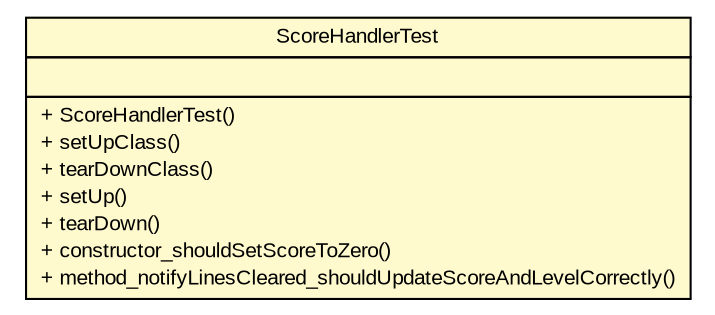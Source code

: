 #!/usr/local/bin/dot
#
# Class diagram 
# Generated by UMLGraph version R5_6 (http://www.umlgraph.org/)
#

digraph G {
	edge [fontname="arial",fontsize=10,labelfontname="arial",labelfontsize=10];
	node [fontname="arial",fontsize=10,shape=plaintext];
	nodesep=0.25;
	ranksep=0.5;
	// com.github.tilastokeskus.matertis.core.ScoreHandlerTest
	c449 [label=<<table title="com.github.tilastokeskus.matertis.core.ScoreHandlerTest" border="0" cellborder="1" cellspacing="0" cellpadding="2" port="p" bgcolor="lemonChiffon" href="./ScoreHandlerTest.html">
		<tr><td><table border="0" cellspacing="0" cellpadding="1">
<tr><td align="center" balign="center"> ScoreHandlerTest </td></tr>
		</table></td></tr>
		<tr><td><table border="0" cellspacing="0" cellpadding="1">
<tr><td align="left" balign="left">  </td></tr>
		</table></td></tr>
		<tr><td><table border="0" cellspacing="0" cellpadding="1">
<tr><td align="left" balign="left"> + ScoreHandlerTest() </td></tr>
<tr><td align="left" balign="left"> + setUpClass() </td></tr>
<tr><td align="left" balign="left"> + tearDownClass() </td></tr>
<tr><td align="left" balign="left"> + setUp() </td></tr>
<tr><td align="left" balign="left"> + tearDown() </td></tr>
<tr><td align="left" balign="left"> + constructor_shouldSetScoreToZero() </td></tr>
<tr><td align="left" balign="left"> + method_notifyLinesCleared_shouldUpdateScoreAndLevelCorrectly() </td></tr>
		</table></td></tr>
		</table>>, URL="./ScoreHandlerTest.html", fontname="arial", fontcolor="black", fontsize=10.0];
}

